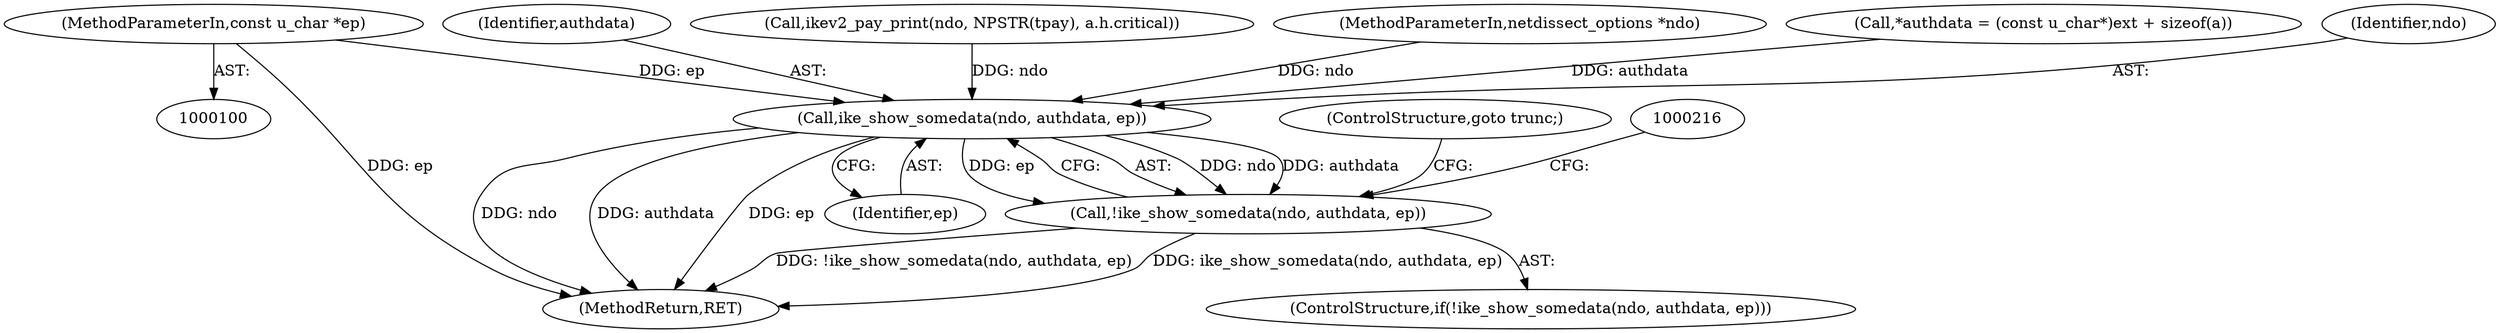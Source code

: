 digraph "0_tcpdump_c2ef693866beae071a24b45c49f9674af1df4028_1@pointer" {
"1000105" [label="(MethodParameterIn,const u_char *ep)"];
"1000208" [label="(Call,ike_show_somedata(ndo, authdata, ep))"];
"1000207" [label="(Call,!ike_show_somedata(ndo, authdata, ep))"];
"1000210" [label="(Identifier,authdata)"];
"1000212" [label="(ControlStructure,goto trunc;)"];
"1000208" [label="(Call,ike_show_somedata(ndo, authdata, ep))"];
"1000134" [label="(Call,ikev2_pay_print(ndo, NPSTR(tpay), a.h.critical))"];
"1000105" [label="(MethodParameterIn,const u_char *ep)"];
"1000101" [label="(MethodParameterIn,netdissect_options *ndo)"];
"1000116" [label="(Call,*authdata = (const u_char*)ext + sizeof(a))"];
"1000207" [label="(Call,!ike_show_somedata(ndo, authdata, ep))"];
"1000209" [label="(Identifier,ndo)"];
"1000206" [label="(ControlStructure,if(!ike_show_somedata(ndo, authdata, ep)))"];
"1000229" [label="(MethodReturn,RET)"];
"1000211" [label="(Identifier,ep)"];
"1000105" -> "1000100"  [label="AST: "];
"1000105" -> "1000229"  [label="DDG: ep"];
"1000105" -> "1000208"  [label="DDG: ep"];
"1000208" -> "1000207"  [label="AST: "];
"1000208" -> "1000211"  [label="CFG: "];
"1000209" -> "1000208"  [label="AST: "];
"1000210" -> "1000208"  [label="AST: "];
"1000211" -> "1000208"  [label="AST: "];
"1000207" -> "1000208"  [label="CFG: "];
"1000208" -> "1000229"  [label="DDG: ndo"];
"1000208" -> "1000229"  [label="DDG: authdata"];
"1000208" -> "1000229"  [label="DDG: ep"];
"1000208" -> "1000207"  [label="DDG: ndo"];
"1000208" -> "1000207"  [label="DDG: authdata"];
"1000208" -> "1000207"  [label="DDG: ep"];
"1000134" -> "1000208"  [label="DDG: ndo"];
"1000101" -> "1000208"  [label="DDG: ndo"];
"1000116" -> "1000208"  [label="DDG: authdata"];
"1000207" -> "1000206"  [label="AST: "];
"1000212" -> "1000207"  [label="CFG: "];
"1000216" -> "1000207"  [label="CFG: "];
"1000207" -> "1000229"  [label="DDG: !ike_show_somedata(ndo, authdata, ep)"];
"1000207" -> "1000229"  [label="DDG: ike_show_somedata(ndo, authdata, ep)"];
}
